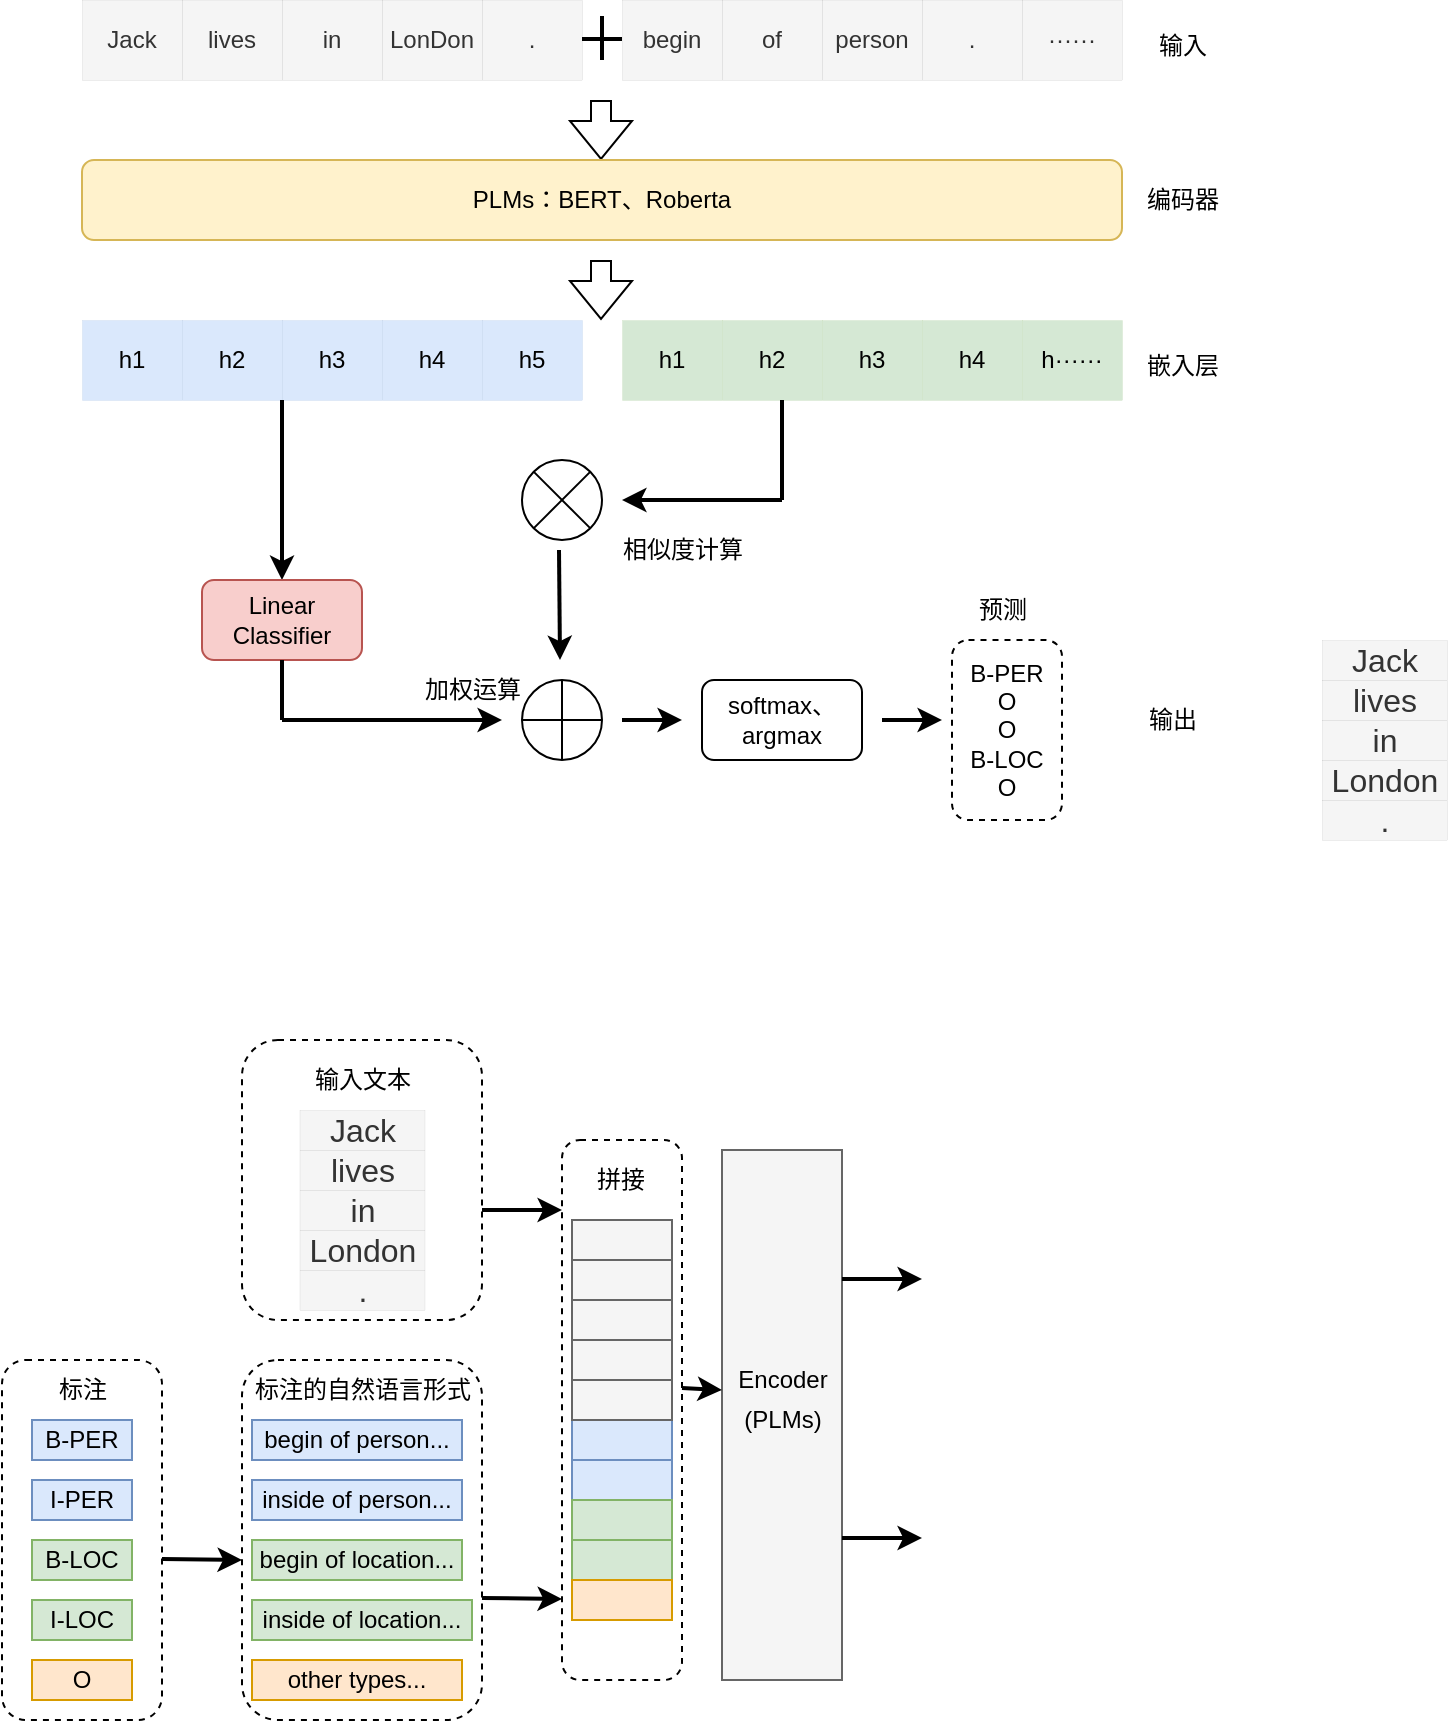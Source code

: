 <mxfile version="22.1.11" type="github">
  <diagram name="第 1 页" id="-jHL0-K5nZ6vLPdZp3nw">
    <mxGraphModel dx="1316" dy="831" grid="1" gridSize="10" guides="1" tooltips="1" connect="1" arrows="1" fold="1" page="1" pageScale="1" pageWidth="827" pageHeight="1169" math="0" shadow="0">
      <root>
        <mxCell id="0" />
        <mxCell id="1" parent="0" />
        <mxCell id="2kYstGVCv6qOy2AmomM9-1" value="Jack" style="rounded=0;whiteSpace=wrap;html=1;fillColor=#f5f5f5;strokeColor=#666666;labelBorderColor=none;strokeWidth=0;fontColor=#333333;" parent="1" vertex="1">
          <mxGeometry x="120" y="80" width="50" height="40" as="geometry" />
        </mxCell>
        <mxCell id="2kYstGVCv6qOy2AmomM9-2" value="lives" style="rounded=0;whiteSpace=wrap;html=1;fillColor=#f5f5f5;strokeColor=#666666;labelBorderColor=none;strokeWidth=0;fontColor=#333333;" parent="1" vertex="1">
          <mxGeometry x="170" y="80" width="50" height="40" as="geometry" />
        </mxCell>
        <mxCell id="2kYstGVCv6qOy2AmomM9-3" value="in" style="rounded=0;whiteSpace=wrap;html=1;fillColor=#f5f5f5;strokeColor=#666666;labelBorderColor=none;strokeWidth=0;fontColor=#333333;" parent="1" vertex="1">
          <mxGeometry x="220" y="80" width="50" height="40" as="geometry" />
        </mxCell>
        <mxCell id="2kYstGVCv6qOy2AmomM9-4" value="LonDon" style="rounded=0;whiteSpace=wrap;html=1;fillColor=#f5f5f5;strokeColor=#666666;labelBorderColor=none;strokeWidth=0;fontColor=#333333;" parent="1" vertex="1">
          <mxGeometry x="270" y="80" width="50" height="40" as="geometry" />
        </mxCell>
        <mxCell id="2kYstGVCv6qOy2AmomM9-6" value="." style="rounded=0;whiteSpace=wrap;html=1;fillColor=#f5f5f5;strokeColor=#666666;labelBorderColor=none;strokeWidth=0;fontColor=#333333;" parent="1" vertex="1">
          <mxGeometry x="320" y="80" width="50" height="40" as="geometry" />
        </mxCell>
        <mxCell id="2kYstGVCv6qOy2AmomM9-7" value="begin" style="rounded=0;whiteSpace=wrap;html=1;fillColor=#f5f5f5;strokeColor=#666666;labelBorderColor=none;strokeWidth=0;fontColor=#333333;" parent="1" vertex="1">
          <mxGeometry x="390" y="80" width="50" height="40" as="geometry" />
        </mxCell>
        <mxCell id="2kYstGVCv6qOy2AmomM9-8" value="of" style="rounded=0;whiteSpace=wrap;html=1;fillColor=#f5f5f5;strokeColor=#666666;labelBorderColor=none;strokeWidth=0;fontColor=#333333;" parent="1" vertex="1">
          <mxGeometry x="440" y="80" width="50" height="40" as="geometry" />
        </mxCell>
        <mxCell id="2kYstGVCv6qOy2AmomM9-9" value="person" style="rounded=0;whiteSpace=wrap;html=1;fillColor=#f5f5f5;strokeColor=#666666;labelBorderColor=none;strokeWidth=0;fontColor=#333333;" parent="1" vertex="1">
          <mxGeometry x="490" y="80" width="50" height="40" as="geometry" />
        </mxCell>
        <mxCell id="2kYstGVCv6qOy2AmomM9-10" value="." style="rounded=0;whiteSpace=wrap;html=1;fillColor=#f5f5f5;strokeColor=#666666;labelBorderColor=none;strokeWidth=0;fontColor=#333333;" parent="1" vertex="1">
          <mxGeometry x="540" y="80" width="50" height="40" as="geometry" />
        </mxCell>
        <mxCell id="2kYstGVCv6qOy2AmomM9-11" value="······" style="rounded=0;whiteSpace=wrap;html=1;fillColor=#f5f5f5;strokeColor=#666666;labelBorderColor=none;strokeWidth=0;fontColor=#333333;" parent="1" vertex="1">
          <mxGeometry x="590" y="80" width="50" height="40" as="geometry" />
        </mxCell>
        <mxCell id="2kYstGVCv6qOy2AmomM9-12" value="" style="shape=flexArrow;endArrow=classic;html=1;rounded=0;" parent="1" edge="1">
          <mxGeometry width="50" height="50" relative="1" as="geometry">
            <mxPoint x="379.5" y="130" as="sourcePoint" />
            <mxPoint x="379.5" y="160" as="targetPoint" />
          </mxGeometry>
        </mxCell>
        <mxCell id="2kYstGVCv6qOy2AmomM9-15" value="PLMs：BERT、Roberta" style="rounded=1;whiteSpace=wrap;html=1;fillColor=#fff2cc;strokeColor=#d6b656;glass=0;" parent="1" vertex="1">
          <mxGeometry x="120" y="160" width="520" height="40" as="geometry" />
        </mxCell>
        <mxCell id="2kYstGVCv6qOy2AmomM9-18" value="" style="shape=flexArrow;endArrow=classic;html=1;rounded=0;" parent="1" edge="1">
          <mxGeometry width="50" height="50" relative="1" as="geometry">
            <mxPoint x="379.5" y="210" as="sourcePoint" />
            <mxPoint x="379.5" y="240" as="targetPoint" />
          </mxGeometry>
        </mxCell>
        <mxCell id="2kYstGVCv6qOy2AmomM9-19" value="h1" style="rounded=0;whiteSpace=wrap;html=1;fillColor=#dae8fc;strokeColor=#6c8ebf;labelBorderColor=none;strokeWidth=0;" parent="1" vertex="1">
          <mxGeometry x="120" y="240" width="50" height="40" as="geometry" />
        </mxCell>
        <mxCell id="2kYstGVCv6qOy2AmomM9-20" value="h2" style="rounded=0;whiteSpace=wrap;html=1;fillColor=#dae8fc;strokeColor=#6c8ebf;labelBorderColor=none;strokeWidth=0;" parent="1" vertex="1">
          <mxGeometry x="170" y="240" width="50" height="40" as="geometry" />
        </mxCell>
        <mxCell id="2kYstGVCv6qOy2AmomM9-21" value="h3" style="rounded=0;whiteSpace=wrap;html=1;fillColor=#dae8fc;strokeColor=#6c8ebf;labelBorderColor=none;strokeWidth=0;" parent="1" vertex="1">
          <mxGeometry x="220" y="240" width="50" height="40" as="geometry" />
        </mxCell>
        <mxCell id="2kYstGVCv6qOy2AmomM9-22" value="h4" style="rounded=0;whiteSpace=wrap;html=1;fillColor=#dae8fc;strokeColor=#6c8ebf;labelBorderColor=none;strokeWidth=0;" parent="1" vertex="1">
          <mxGeometry x="270" y="240" width="50" height="40" as="geometry" />
        </mxCell>
        <mxCell id="2kYstGVCv6qOy2AmomM9-23" value="h5" style="rounded=0;whiteSpace=wrap;html=1;fillColor=#dae8fc;strokeColor=#6c8ebf;labelBorderColor=none;strokeWidth=0;" parent="1" vertex="1">
          <mxGeometry x="320" y="240" width="50" height="40" as="geometry" />
        </mxCell>
        <mxCell id="2kYstGVCv6qOy2AmomM9-24" value="h1" style="rounded=0;whiteSpace=wrap;html=1;fillColor=#d5e8d4;strokeColor=#82b366;labelBorderColor=none;strokeWidth=0;" parent="1" vertex="1">
          <mxGeometry x="390" y="240" width="50" height="40" as="geometry" />
        </mxCell>
        <mxCell id="2kYstGVCv6qOy2AmomM9-25" value="h2" style="rounded=0;whiteSpace=wrap;html=1;fillColor=#d5e8d4;strokeColor=#82b366;labelBorderColor=none;strokeWidth=0;" parent="1" vertex="1">
          <mxGeometry x="440" y="240" width="50" height="40" as="geometry" />
        </mxCell>
        <mxCell id="2kYstGVCv6qOy2AmomM9-26" value="h3" style="rounded=0;whiteSpace=wrap;html=1;fillColor=#d5e8d4;strokeColor=#82b366;labelBorderColor=none;strokeWidth=0;" parent="1" vertex="1">
          <mxGeometry x="490" y="240" width="50" height="40" as="geometry" />
        </mxCell>
        <mxCell id="2kYstGVCv6qOy2AmomM9-27" value="h4" style="rounded=0;whiteSpace=wrap;html=1;fillColor=#d5e8d4;strokeColor=#82b366;labelBorderColor=none;strokeWidth=0;" parent="1" vertex="1">
          <mxGeometry x="540" y="240" width="50" height="40" as="geometry" />
        </mxCell>
        <mxCell id="2kYstGVCv6qOy2AmomM9-28" value="h······" style="rounded=0;whiteSpace=wrap;html=1;fillColor=#d5e8d4;strokeColor=#82b366;labelBorderColor=none;strokeWidth=0;" parent="1" vertex="1">
          <mxGeometry x="590" y="240" width="50" height="40" as="geometry" />
        </mxCell>
        <mxCell id="2kYstGVCv6qOy2AmomM9-39" value="" style="endArrow=classic;html=1;rounded=0;strokeWidth=2;" parent="1" edge="1">
          <mxGeometry width="50" height="50" relative="1" as="geometry">
            <mxPoint x="220" y="280" as="sourcePoint" />
            <mxPoint x="220" y="370" as="targetPoint" />
          </mxGeometry>
        </mxCell>
        <mxCell id="2kYstGVCv6qOy2AmomM9-41" value="Linear Classifier" style="rounded=1;whiteSpace=wrap;html=1;fillColor=#f8cecc;strokeColor=#b85450;" parent="1" vertex="1">
          <mxGeometry x="180" y="370" width="80" height="40" as="geometry" />
        </mxCell>
        <mxCell id="2kYstGVCv6qOy2AmomM9-43" value="" style="endArrow=classic;html=1;rounded=0;strokeWidth=2;" parent="1" edge="1">
          <mxGeometry width="50" height="50" relative="1" as="geometry">
            <mxPoint x="160" y="859.5" as="sourcePoint" />
            <mxPoint x="200" y="860" as="targetPoint" />
          </mxGeometry>
        </mxCell>
        <mxCell id="2kYstGVCv6qOy2AmomM9-44" value="" style="endArrow=none;html=1;rounded=0;entryX=0.5;entryY=1;entryDx=0;entryDy=0;jumpSize=6;strokeWidth=2;" parent="1" edge="1">
          <mxGeometry width="50" height="50" relative="1" as="geometry">
            <mxPoint x="470" y="330" as="sourcePoint" />
            <mxPoint x="470" y="280" as="targetPoint" />
          </mxGeometry>
        </mxCell>
        <mxCell id="2kYstGVCv6qOy2AmomM9-45" value="" style="endArrow=classic;html=1;rounded=0;strokeWidth=2;" parent="1" edge="1">
          <mxGeometry width="50" height="50" relative="1" as="geometry">
            <mxPoint x="470" y="330" as="sourcePoint" />
            <mxPoint x="390" y="330" as="targetPoint" />
          </mxGeometry>
        </mxCell>
        <mxCell id="2kYstGVCv6qOy2AmomM9-46" value="" style="shape=sumEllipse;perimeter=ellipsePerimeter;whiteSpace=wrap;html=1;backgroundOutline=1;" parent="1" vertex="1">
          <mxGeometry x="340" y="310" width="40" height="40" as="geometry" />
        </mxCell>
        <mxCell id="2kYstGVCv6qOy2AmomM9-47" value="相似度计算" style="text;html=1;align=center;verticalAlign=middle;resizable=0;points=[];autosize=1;strokeColor=none;fillColor=none;" parent="1" vertex="1">
          <mxGeometry x="380" y="340" width="80" height="30" as="geometry" />
        </mxCell>
        <mxCell id="2kYstGVCv6qOy2AmomM9-49" value="" style="endArrow=classic;html=1;rounded=0;strokeWidth=2;" parent="1" edge="1">
          <mxGeometry width="50" height="50" relative="1" as="geometry">
            <mxPoint x="358.5" y="355" as="sourcePoint" />
            <mxPoint x="359" y="410" as="targetPoint" />
          </mxGeometry>
        </mxCell>
        <mxCell id="2kYstGVCv6qOy2AmomM9-50" value="输入" style="text;html=1;align=center;verticalAlign=middle;resizable=0;points=[];autosize=1;strokeColor=none;fillColor=none;" parent="1" vertex="1">
          <mxGeometry x="645" y="88" width="50" height="30" as="geometry" />
        </mxCell>
        <mxCell id="2kYstGVCv6qOy2AmomM9-51" value="编码器" style="text;html=1;align=center;verticalAlign=middle;resizable=0;points=[];autosize=1;strokeColor=none;fillColor=none;" parent="1" vertex="1">
          <mxGeometry x="640" y="165" width="60" height="30" as="geometry" />
        </mxCell>
        <mxCell id="2kYstGVCv6qOy2AmomM9-52" value="" style="shape=orEllipse;perimeter=ellipsePerimeter;whiteSpace=wrap;html=1;backgroundOutline=1;" parent="1" vertex="1">
          <mxGeometry x="340" y="420" width="40" height="40" as="geometry" />
        </mxCell>
        <mxCell id="2kYstGVCv6qOy2AmomM9-53" value="" style="endArrow=none;html=1;rounded=0;entryX=0.5;entryY=1;entryDx=0;entryDy=0;strokeWidth=2;" parent="1" target="2kYstGVCv6qOy2AmomM9-41" edge="1">
          <mxGeometry width="50" height="50" relative="1" as="geometry">
            <mxPoint x="220" y="440" as="sourcePoint" />
            <mxPoint x="230" y="440" as="targetPoint" />
          </mxGeometry>
        </mxCell>
        <mxCell id="2kYstGVCv6qOy2AmomM9-54" value="" style="endArrow=classic;html=1;rounded=0;strokeWidth=2;" parent="1" edge="1">
          <mxGeometry width="50" height="50" relative="1" as="geometry">
            <mxPoint x="220" y="440" as="sourcePoint" />
            <mxPoint x="330" y="440" as="targetPoint" />
          </mxGeometry>
        </mxCell>
        <mxCell id="2kYstGVCv6qOy2AmomM9-55" value="加权运算" style="text;html=1;align=center;verticalAlign=middle;resizable=0;points=[];autosize=1;strokeColor=none;fillColor=none;" parent="1" vertex="1">
          <mxGeometry x="280" y="410" width="70" height="30" as="geometry" />
        </mxCell>
        <mxCell id="2kYstGVCv6qOy2AmomM9-56" value="" style="endArrow=classic;html=1;rounded=0;strokeWidth=2;" parent="1" edge="1">
          <mxGeometry width="50" height="50" relative="1" as="geometry">
            <mxPoint x="390" y="440" as="sourcePoint" />
            <mxPoint x="420" y="440" as="targetPoint" />
          </mxGeometry>
        </mxCell>
        <mxCell id="2kYstGVCv6qOy2AmomM9-57" value="嵌入层" style="text;html=1;align=center;verticalAlign=middle;resizable=0;points=[];autosize=1;strokeColor=none;fillColor=none;" parent="1" vertex="1">
          <mxGeometry x="640" y="248" width="60" height="30" as="geometry" />
        </mxCell>
        <mxCell id="2kYstGVCv6qOy2AmomM9-59" value="softmax、&lt;br&gt;argmax" style="rounded=1;whiteSpace=wrap;html=1;" parent="1" vertex="1">
          <mxGeometry x="430" y="420" width="80" height="40" as="geometry" />
        </mxCell>
        <mxCell id="2kYstGVCv6qOy2AmomM9-60" value="" style="endArrow=classic;html=1;rounded=0;strokeWidth=2;" parent="1" edge="1">
          <mxGeometry width="50" height="50" relative="1" as="geometry">
            <mxPoint x="520" y="440" as="sourcePoint" />
            <mxPoint x="550" y="440" as="targetPoint" />
          </mxGeometry>
        </mxCell>
        <mxCell id="2kYstGVCv6qOy2AmomM9-61" value="B-PER&lt;br&gt;O&lt;br&gt;O&lt;br&gt;B-LOC&lt;br&gt;O" style="rounded=1;whiteSpace=wrap;html=1;dashed=1;" parent="1" vertex="1">
          <mxGeometry x="555" y="400" width="55" height="90" as="geometry" />
        </mxCell>
        <mxCell id="2kYstGVCv6qOy2AmomM9-62" value="输出" style="text;html=1;align=center;verticalAlign=middle;resizable=0;points=[];autosize=1;strokeColor=none;fillColor=none;" parent="1" vertex="1">
          <mxGeometry x="640" y="425" width="50" height="30" as="geometry" />
        </mxCell>
        <mxCell id="2kYstGVCv6qOy2AmomM9-63" value="预测" style="text;html=1;align=center;verticalAlign=middle;resizable=0;points=[];autosize=1;strokeColor=none;fillColor=none;" parent="1" vertex="1">
          <mxGeometry x="555" y="370" width="50" height="30" as="geometry" />
        </mxCell>
        <mxCell id="2kYstGVCv6qOy2AmomM9-64" value="" style="endArrow=none;html=1;rounded=0;strokeWidth=2;" parent="1" edge="1">
          <mxGeometry width="50" height="50" relative="1" as="geometry">
            <mxPoint x="370" y="99.5" as="sourcePoint" />
            <mxPoint x="390" y="99.5" as="targetPoint" />
          </mxGeometry>
        </mxCell>
        <mxCell id="2kYstGVCv6qOy2AmomM9-65" value="" style="endArrow=none;html=1;rounded=0;strokeWidth=2;" parent="1" edge="1">
          <mxGeometry width="50" height="50" relative="1" as="geometry">
            <mxPoint x="380" y="88" as="sourcePoint" />
            <mxPoint x="380" y="108" as="targetPoint" />
            <Array as="points">
              <mxPoint x="380" y="110" />
            </Array>
          </mxGeometry>
        </mxCell>
        <mxCell id="41JjdE3xIkNzx7Y8iaCD-1" value="" style="rounded=1;whiteSpace=wrap;html=1;dashed=1;" vertex="1" parent="1">
          <mxGeometry x="80" y="760" width="80" height="180" as="geometry" />
        </mxCell>
        <mxCell id="41JjdE3xIkNzx7Y8iaCD-2" value="" style="rounded=1;whiteSpace=wrap;html=1;dashed=1;" vertex="1" parent="1">
          <mxGeometry x="200" y="760" width="120" height="180" as="geometry" />
        </mxCell>
        <mxCell id="41JjdE3xIkNzx7Y8iaCD-3" value="B-PER" style="rounded=0;whiteSpace=wrap;html=1;fillColor=#dae8fc;strokeColor=#6c8ebf;" vertex="1" parent="1">
          <mxGeometry x="95" y="790" width="50" height="20" as="geometry" />
        </mxCell>
        <mxCell id="41JjdE3xIkNzx7Y8iaCD-4" value="I-PER" style="rounded=0;whiteSpace=wrap;html=1;fillColor=#dae8fc;strokeColor=#6c8ebf;" vertex="1" parent="1">
          <mxGeometry x="95" y="820" width="50" height="20" as="geometry" />
        </mxCell>
        <mxCell id="41JjdE3xIkNzx7Y8iaCD-5" value="B-LOC" style="rounded=0;whiteSpace=wrap;html=1;fillColor=#d5e8d4;strokeColor=#82b366;" vertex="1" parent="1">
          <mxGeometry x="95" y="850" width="50" height="20" as="geometry" />
        </mxCell>
        <mxCell id="41JjdE3xIkNzx7Y8iaCD-6" value="I-LOC" style="rounded=0;whiteSpace=wrap;html=1;fillColor=#d5e8d4;strokeColor=#82b366;" vertex="1" parent="1">
          <mxGeometry x="95" y="880" width="50" height="20" as="geometry" />
        </mxCell>
        <mxCell id="41JjdE3xIkNzx7Y8iaCD-7" value="O" style="rounded=0;whiteSpace=wrap;html=1;fillColor=#ffe6cc;strokeColor=#d79b00;" vertex="1" parent="1">
          <mxGeometry x="95" y="910" width="50" height="20" as="geometry" />
        </mxCell>
        <mxCell id="41JjdE3xIkNzx7Y8iaCD-8" value="begin of person..." style="rounded=0;whiteSpace=wrap;html=1;fillColor=#dae8fc;strokeColor=#6c8ebf;" vertex="1" parent="1">
          <mxGeometry x="205" y="790" width="105" height="20" as="geometry" />
        </mxCell>
        <mxCell id="41JjdE3xIkNzx7Y8iaCD-9" value="inside of person..." style="rounded=0;whiteSpace=wrap;html=1;fillColor=#dae8fc;strokeColor=#6c8ebf;" vertex="1" parent="1">
          <mxGeometry x="205" y="820" width="105" height="20" as="geometry" />
        </mxCell>
        <mxCell id="41JjdE3xIkNzx7Y8iaCD-10" value="begin of location..." style="rounded=0;whiteSpace=wrap;html=1;fillColor=#d5e8d4;strokeColor=#82b366;" vertex="1" parent="1">
          <mxGeometry x="205" y="850" width="105" height="20" as="geometry" />
        </mxCell>
        <mxCell id="41JjdE3xIkNzx7Y8iaCD-12" value="inside of location..." style="rounded=0;whiteSpace=wrap;html=1;fillColor=#d5e8d4;strokeColor=#82b366;" vertex="1" parent="1">
          <mxGeometry x="205" y="880" width="110" height="20" as="geometry" />
        </mxCell>
        <mxCell id="41JjdE3xIkNzx7Y8iaCD-13" value="other types..." style="rounded=0;whiteSpace=wrap;html=1;fillColor=#ffe6cc;strokeColor=#d79b00;" vertex="1" parent="1">
          <mxGeometry x="205" y="910" width="105" height="20" as="geometry" />
        </mxCell>
        <mxCell id="41JjdE3xIkNzx7Y8iaCD-14" value="标注的自然语言形式" style="text;html=1;align=center;verticalAlign=middle;resizable=0;points=[];autosize=1;strokeColor=none;fillColor=none;" vertex="1" parent="1">
          <mxGeometry x="195" y="760" width="130" height="30" as="geometry" />
        </mxCell>
        <mxCell id="41JjdE3xIkNzx7Y8iaCD-15" value="" style="rounded=1;whiteSpace=wrap;html=1;dashed=1;" vertex="1" parent="1">
          <mxGeometry x="200" y="600" width="120" height="140" as="geometry" />
        </mxCell>
        <mxCell id="41JjdE3xIkNzx7Y8iaCD-16" value="输入文本" style="text;html=1;align=center;verticalAlign=middle;resizable=0;points=[];autosize=1;strokeColor=none;fillColor=none;" vertex="1" parent="1">
          <mxGeometry x="225" y="605" width="70" height="30" as="geometry" />
        </mxCell>
        <mxCell id="41JjdE3xIkNzx7Y8iaCD-24" value="" style="rounded=0;whiteSpace=wrap;html=1;fillColor=#f5f5f5;fontColor=#333333;strokeColor=#666666;" vertex="1" parent="1">
          <mxGeometry x="440" y="655" width="60" height="265" as="geometry" />
        </mxCell>
        <mxCell id="41JjdE3xIkNzx7Y8iaCD-25" value="Encoder" style="text;html=1;align=center;verticalAlign=middle;resizable=0;points=[];autosize=1;strokeColor=none;fillColor=none;" vertex="1" parent="1">
          <mxGeometry x="435" y="755" width="70" height="30" as="geometry" />
        </mxCell>
        <mxCell id="41JjdE3xIkNzx7Y8iaCD-26" value="" style="endArrow=classic;html=1;rounded=0;strokeWidth=2;" edge="1" parent="1">
          <mxGeometry width="50" height="50" relative="1" as="geometry">
            <mxPoint x="320" y="879" as="sourcePoint" />
            <mxPoint x="360" y="879.5" as="targetPoint" />
          </mxGeometry>
        </mxCell>
        <mxCell id="41JjdE3xIkNzx7Y8iaCD-28" value="(PLMs)" style="text;html=1;align=center;verticalAlign=middle;resizable=0;points=[];autosize=1;strokeColor=none;fillColor=none;" vertex="1" parent="1">
          <mxGeometry x="440" y="775" width="60" height="30" as="geometry" />
        </mxCell>
        <mxCell id="41JjdE3xIkNzx7Y8iaCD-29" value="Jack" style="rounded=0;whiteSpace=wrap;html=1;fontSize=16;strokeWidth=0;dashed=1;fillColor=#f5f5f5;fontColor=#333333;strokeColor=#666666;" vertex="1" parent="1">
          <mxGeometry x="228.75" y="635" width="62.5" height="20" as="geometry" />
        </mxCell>
        <mxCell id="41JjdE3xIkNzx7Y8iaCD-30" value="lives" style="rounded=0;whiteSpace=wrap;html=1;fontSize=16;strokeWidth=0;fillColor=#f5f5f5;fontColor=#333333;strokeColor=#666666;" vertex="1" parent="1">
          <mxGeometry x="228.75" y="655" width="62.5" height="20" as="geometry" />
        </mxCell>
        <mxCell id="41JjdE3xIkNzx7Y8iaCD-31" value="in" style="rounded=0;whiteSpace=wrap;html=1;fontSize=16;strokeWidth=0;fillColor=#f5f5f5;fontColor=#333333;strokeColor=#666666;" vertex="1" parent="1">
          <mxGeometry x="228.75" y="675" width="62.5" height="20" as="geometry" />
        </mxCell>
        <mxCell id="41JjdE3xIkNzx7Y8iaCD-32" value="London" style="rounded=0;whiteSpace=wrap;html=1;fontSize=16;strokeWidth=0;fillColor=#f5f5f5;strokeColor=#666666;fontColor=#333333;" vertex="1" parent="1">
          <mxGeometry x="228.75" y="695" width="62.5" height="20" as="geometry" />
        </mxCell>
        <mxCell id="41JjdE3xIkNzx7Y8iaCD-33" value="." style="rounded=0;whiteSpace=wrap;html=1;fontSize=16;strokeWidth=0;fillColor=#f5f5f5;fontColor=#333333;strokeColor=#666666;" vertex="1" parent="1">
          <mxGeometry x="228.75" y="715" width="62.5" height="20" as="geometry" />
        </mxCell>
        <mxCell id="41JjdE3xIkNzx7Y8iaCD-35" value="" style="rounded=1;whiteSpace=wrap;html=1;dashed=1;" vertex="1" parent="1">
          <mxGeometry x="360" y="650" width="60" height="270" as="geometry" />
        </mxCell>
        <mxCell id="41JjdE3xIkNzx7Y8iaCD-36" value="" style="rounded=0;whiteSpace=wrap;html=1;fillColor=#dae8fc;strokeColor=#6c8ebf;" vertex="1" parent="1">
          <mxGeometry x="365" y="790" width="50" height="20" as="geometry" />
        </mxCell>
        <mxCell id="41JjdE3xIkNzx7Y8iaCD-37" value="标注" style="text;html=1;align=center;verticalAlign=middle;resizable=0;points=[];autosize=1;strokeColor=none;fillColor=none;" vertex="1" parent="1">
          <mxGeometry x="95" y="760" width="50" height="30" as="geometry" />
        </mxCell>
        <mxCell id="41JjdE3xIkNzx7Y8iaCD-38" value="" style="rounded=0;whiteSpace=wrap;html=1;fillColor=#dae8fc;strokeColor=#6c8ebf;" vertex="1" parent="1">
          <mxGeometry x="365" y="810" width="50" height="20" as="geometry" />
        </mxCell>
        <mxCell id="41JjdE3xIkNzx7Y8iaCD-39" value="" style="rounded=0;whiteSpace=wrap;html=1;fillColor=#d5e8d4;strokeColor=#82b366;" vertex="1" parent="1">
          <mxGeometry x="365" y="830" width="50" height="20" as="geometry" />
        </mxCell>
        <mxCell id="41JjdE3xIkNzx7Y8iaCD-40" value="" style="rounded=0;whiteSpace=wrap;html=1;fillColor=#d5e8d4;strokeColor=#82b366;" vertex="1" parent="1">
          <mxGeometry x="365" y="850" width="50" height="20" as="geometry" />
        </mxCell>
        <mxCell id="41JjdE3xIkNzx7Y8iaCD-41" value="" style="rounded=0;whiteSpace=wrap;html=1;fillColor=#ffe6cc;strokeColor=#d79b00;" vertex="1" parent="1">
          <mxGeometry x="365" y="870" width="50" height="20" as="geometry" />
        </mxCell>
        <mxCell id="41JjdE3xIkNzx7Y8iaCD-42" value="Jack" style="rounded=0;whiteSpace=wrap;html=1;fontSize=16;strokeWidth=0;dashed=1;fillColor=#f5f5f5;fontColor=#333333;strokeColor=#666666;" vertex="1" parent="1">
          <mxGeometry x="740" y="400" width="62.5" height="20" as="geometry" />
        </mxCell>
        <mxCell id="41JjdE3xIkNzx7Y8iaCD-43" value="lives" style="rounded=0;whiteSpace=wrap;html=1;fontSize=16;strokeWidth=0;fillColor=#f5f5f5;fontColor=#333333;strokeColor=#666666;" vertex="1" parent="1">
          <mxGeometry x="740" y="420" width="62.5" height="20" as="geometry" />
        </mxCell>
        <mxCell id="41JjdE3xIkNzx7Y8iaCD-44" value="in" style="rounded=0;whiteSpace=wrap;html=1;fontSize=16;strokeWidth=0;fillColor=#f5f5f5;fontColor=#333333;strokeColor=#666666;" vertex="1" parent="1">
          <mxGeometry x="740" y="440" width="62.5" height="20" as="geometry" />
        </mxCell>
        <mxCell id="41JjdE3xIkNzx7Y8iaCD-45" value="London" style="rounded=0;whiteSpace=wrap;html=1;fontSize=16;strokeWidth=0;fillColor=#f5f5f5;strokeColor=#666666;fontColor=#333333;" vertex="1" parent="1">
          <mxGeometry x="740" y="460" width="62.5" height="20" as="geometry" />
        </mxCell>
        <mxCell id="41JjdE3xIkNzx7Y8iaCD-46" value="." style="rounded=0;whiteSpace=wrap;html=1;fontSize=16;strokeWidth=0;fillColor=#f5f5f5;fontColor=#333333;strokeColor=#666666;" vertex="1" parent="1">
          <mxGeometry x="740" y="480" width="62.5" height="20" as="geometry" />
        </mxCell>
        <mxCell id="41JjdE3xIkNzx7Y8iaCD-53" value="" style="rounded=0;whiteSpace=wrap;html=1;fillColor=#f5f5f5;strokeColor=#666666;fontColor=#333333;" vertex="1" parent="1">
          <mxGeometry x="365" y="770" width="50" height="20" as="geometry" />
        </mxCell>
        <mxCell id="41JjdE3xIkNzx7Y8iaCD-54" value="" style="rounded=0;whiteSpace=wrap;html=1;fillColor=#f5f5f5;strokeColor=#666666;fontColor=#333333;" vertex="1" parent="1">
          <mxGeometry x="365" y="750" width="50" height="20" as="geometry" />
        </mxCell>
        <mxCell id="41JjdE3xIkNzx7Y8iaCD-55" value="" style="rounded=0;whiteSpace=wrap;html=1;fillColor=#f5f5f5;strokeColor=#666666;fontColor=#333333;" vertex="1" parent="1">
          <mxGeometry x="365" y="730" width="50" height="20" as="geometry" />
        </mxCell>
        <mxCell id="41JjdE3xIkNzx7Y8iaCD-56" value="" style="rounded=0;whiteSpace=wrap;html=1;fillColor=#f5f5f5;strokeColor=#666666;fontColor=#333333;" vertex="1" parent="1">
          <mxGeometry x="365" y="710" width="50" height="20" as="geometry" />
        </mxCell>
        <mxCell id="41JjdE3xIkNzx7Y8iaCD-57" value="" style="rounded=0;whiteSpace=wrap;html=1;fillColor=#f5f5f5;strokeColor=#666666;fontColor=#333333;" vertex="1" parent="1">
          <mxGeometry x="365" y="690" width="50" height="20" as="geometry" />
        </mxCell>
        <mxCell id="41JjdE3xIkNzx7Y8iaCD-58" value="" style="endArrow=classic;html=1;rounded=0;strokeWidth=2;" edge="1" parent="1">
          <mxGeometry width="50" height="50" relative="1" as="geometry">
            <mxPoint x="320" y="685" as="sourcePoint" />
            <mxPoint x="360" y="685" as="targetPoint" />
          </mxGeometry>
        </mxCell>
        <mxCell id="41JjdE3xIkNzx7Y8iaCD-59" value="拼接" style="text;html=1;align=center;verticalAlign=middle;resizable=0;points=[];autosize=1;strokeColor=none;fillColor=none;" vertex="1" parent="1">
          <mxGeometry x="364" y="655" width="50" height="30" as="geometry" />
        </mxCell>
        <mxCell id="41JjdE3xIkNzx7Y8iaCD-60" value="" style="endArrow=classic;html=1;rounded=0;strokeWidth=2;" edge="1" parent="1">
          <mxGeometry width="50" height="50" relative="1" as="geometry">
            <mxPoint x="420" y="774" as="sourcePoint" />
            <mxPoint x="440" y="775" as="targetPoint" />
          </mxGeometry>
        </mxCell>
        <mxCell id="41JjdE3xIkNzx7Y8iaCD-61" value="" style="endArrow=classic;html=1;rounded=0;strokeWidth=2;" edge="1" parent="1">
          <mxGeometry width="50" height="50" relative="1" as="geometry">
            <mxPoint x="500" y="719.5" as="sourcePoint" />
            <mxPoint x="540" y="719.5" as="targetPoint" />
          </mxGeometry>
        </mxCell>
        <mxCell id="41JjdE3xIkNzx7Y8iaCD-63" value="" style="endArrow=classic;html=1;rounded=0;strokeWidth=2;" edge="1" parent="1">
          <mxGeometry width="50" height="50" relative="1" as="geometry">
            <mxPoint x="500" y="849" as="sourcePoint" />
            <mxPoint x="540" y="849" as="targetPoint" />
          </mxGeometry>
        </mxCell>
      </root>
    </mxGraphModel>
  </diagram>
</mxfile>

